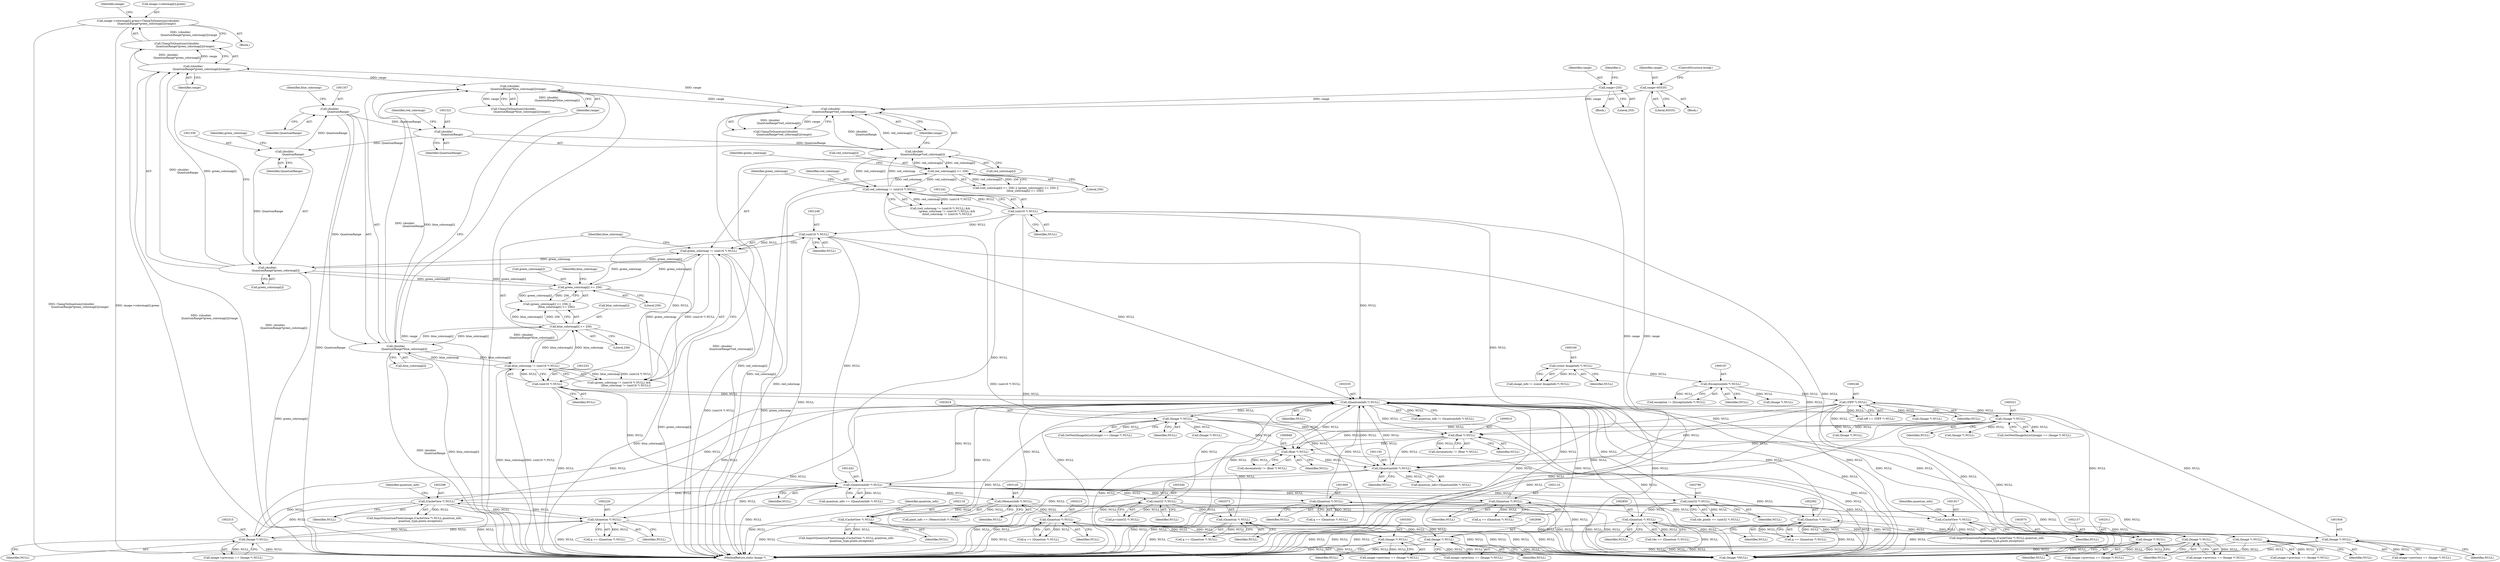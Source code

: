 digraph "0_ImageMagick_6e48aa92ff4e6e95424300ecd52a9ea453c19c60@pointer" {
"1001327" [label="(Call,image->colormap[i].green=ClampToQuantum(((double)\n                    QuantumRange*green_colormap[i])/range))"];
"1001335" [label="(Call,ClampToQuantum(((double)\n                    QuantumRange*green_colormap[i])/range))"];
"1001336" [label="(Call,((double)\n                    QuantumRange*green_colormap[i])/range)"];
"1001337" [label="(Call,(double)\n                    QuantumRange*green_colormap[i])"];
"1001338" [label="(Call,(double)\n                    QuantumRange)"];
"1001320" [label="(Call,(double)\n                    QuantumRange)"];
"1001356" [label="(Call,(double)\n                    QuantumRange)"];
"1001245" [label="(Call,green_colormap != (uint16 *) NULL)"];
"1001280" [label="(Call,green_colormap[i] >= 256)"];
"1001247" [label="(Call,(uint16 *) NULL)"];
"1001241" [label="(Call,(uint16 *) NULL)"];
"1001149" [label="(Call,(QuantumInfo *) NULL)"];
"1003334" [label="(Call,(QuantumInfo *) NULL)"];
"1003302" [label="(Call,(Image *) NULL)"];
"1003214" [label="(Call,(Quantum *) NULL)"];
"1003144" [label="(Call,(MemoryInfo *) NULL)"];
"1001431" [label="(Call,(QuantumInfo *) NULL)"];
"1001252" [label="(Call,(uint16 *) NULL)"];
"1002109" [label="(Call,(Quantum *) NULL)"];
"1002136" [label="(Call,(Image *) NULL)"];
"1002117" [label="(Call,(CacheView *) NULL)"];
"1002295" [label="(Call,(CacheView *) NULL)"];
"1002219" [label="(Call,(Quantum *) NULL)"];
"1002314" [label="(Call,(Image *) NULL)"];
"1002572" [label="(Call,(Quantum *) NULL)"];
"1002539" [label="(Call,(uint32 *) NULL)"];
"1002695" [label="(Call,(Image *) NULL)"];
"1002510" [label="(Call,(Image *) NULL)"];
"1002391" [label="(Call,(Quantum *) NULL)"];
"1002849" [label="(Call,(Quantum *) NULL)"];
"1002785" [label="(Call,(uint32 *) NULL)"];
"1003069" [label="(Call,(Image *) NULL)"];
"1001908" [label="(Call,(Quantum *) NULL)"];
"1001935" [label="(Call,(Image *) NULL)"];
"1001916" [label="(Call,(CacheView *) NULL)"];
"1000909" [label="(Call,(float *) NULL)"];
"1003418" [label="(Call,(Image *) NULL)"];
"1000320" [label="(Call,(Image *) NULL)"];
"1000245" [label="(Call,(TIFF *) NULL)"];
"1000186" [label="(Call,(ExceptionInfo *) NULL)"];
"1000159" [label="(Call,(const ImageInfo *) NULL)"];
"1000947" [label="(Call,(float *) NULL)"];
"1001318" [label="(Call,((double)\n                    QuantumRange*red_colormap[i])/range)"];
"1001319" [label="(Call,(double)\n                    QuantumRange*red_colormap[i])"];
"1001274" [label="(Call,red_colormap[i] >= 256)"];
"1001239" [label="(Call,red_colormap != (uint16 *) NULL)"];
"1001256" [label="(Call,range=255)"];
"1001291" [label="(Call,range=65535)"];
"1001354" [label="(Call,((double)\n                    QuantumRange*blue_colormap[i])/range)"];
"1001355" [label="(Call,(double)\n                    QuantumRange*blue_colormap[i])"];
"1001250" [label="(Call,blue_colormap != (uint16 *) NULL)"];
"1001285" [label="(Call,blue_colormap[i] >= 256)"];
"1001360" [label="(Identifier,blue_colormap)"];
"1003415" [label="(Call,GetNextImageInList(image) == (Image *) NULL)"];
"1002389" [label="(Call,q == (Quantum *) NULL)"];
"1001908" [label="(Call,(Quantum *) NULL)"];
"1001239" [label="(Call,red_colormap != (uint16 *) NULL)"];
"1002219" [label="(Call,(Quantum *) NULL)"];
"1001252" [label="(Call,(uint16 *) NULL)"];
"1001258" [label="(Literal,255)"];
"1001289" [label="(Literal,256)"];
"1003298" [label="(Call,image->previous == (Image *) NULL)"];
"1001291" [label="(Call,range=65535)"];
"1001354" [label="(Call,((double)\n                    QuantumRange*blue_colormap[i])/range)"];
"1002115" [label="(Call,ImportQuantumPixels(image,(CacheView *) NULL,quantum_info,\n            quantum_type,pixels,exception))"];
"1001246" [label="(Identifier,green_colormap)"];
"1001245" [label="(Call,green_colormap != (uint16 *) NULL)"];
"1001256" [label="(Call,range=255)"];
"1002510" [label="(Call,(Image *) NULL)"];
"1001286" [label="(Call,blue_colormap[i])"];
"1001250" [label="(Call,blue_colormap != (uint16 *) NULL)"];
"1001149" [label="(Call,(QuantumInfo *) NULL)"];
"1001293" [label="(Literal,65535)"];
"1001336" [label="(Call,((double)\n                    QuantumRange*green_colormap[i])/range)"];
"1002111" [label="(Identifier,NULL)"];
"1001910" [label="(Identifier,NULL)"];
"1001147" [label="(Call,quantum_info=(QuantumInfo *) NULL)"];
"1001342" [label="(Identifier,green_colormap)"];
"1002572" [label="(Call,(Quantum *) NULL)"];
"1001274" [label="(Call,red_colormap[i] >= 256)"];
"1002574" [label="(Identifier,NULL)"];
"1002217" [label="(Call,q == (Quantum *) NULL)"];
"1001429" [label="(Call,quantum_info == (QuantumInfo *) NULL)"];
"1001273" [label="(Call,(red_colormap[i] >= 256) || (green_colormap[i] >= 256) ||\n                      (blue_colormap[i] >= 256))"];
"1000188" [label="(Identifier,NULL)"];
"1001247" [label="(Call,(uint16 *) NULL)"];
"1002132" [label="(Call,image->previous == (Image *) NULL)"];
"1000322" [label="(Identifier,NULL)"];
"1001255" [label="(Block,)"];
"1001323" [label="(Call,red_colormap[i])"];
"1003065" [label="(Call,image->previous == (Image *) NULL)"];
"1001287" [label="(Identifier,blue_colormap)"];
"1001935" [label="(Call,(Image *) NULL)"];
"1001433" [label="(Identifier,NULL)"];
"1001318" [label="(Call,((double)\n                    QuantumRange*red_colormap[i])/range)"];
"1001337" [label="(Call,(double)\n                    QuantumRange*green_colormap[i])"];
"1001341" [label="(Call,green_colormap[i])"];
"1002512" [label="(Identifier,NULL)"];
"1001326" [label="(Identifier,range)"];
"1003420" [label="(Identifier,NULL)"];
"1001338" [label="(Call,(double)\n                    QuantumRange)"];
"1001344" [label="(Identifier,range)"];
"1001358" [label="(Identifier,QuantumRange)"];
"1000159" [label="(Call,(const ImageInfo *) NULL)"];
"1001249" [label="(Identifier,NULL)"];
"1001280" [label="(Call,green_colormap[i] >= 256)"];
"1001916" [label="(Call,(CacheView *) NULL)"];
"1002391" [label="(Call,(Quantum *) NULL)"];
"1000217" [label="(Call,(Image *) NULL)"];
"1002221" [label="(Identifier,NULL)"];
"1000909" [label="(Call,(float *) NULL)"];
"1000157" [label="(Call,image_info != (const ImageInfo *) NULL)"];
"1002851" [label="(Identifier,NULL)"];
"1002295" [label="(Call,(CacheView *) NULL)"];
"1001914" [label="(Call,ImportQuantumPixels(image,(CacheView *) NULL,quantum_info,\n            quantum_type,pixels,exception))"];
"1000245" [label="(Call,(TIFF *) NULL)"];
"1001238" [label="(Call,(red_colormap != (uint16 *) NULL) &&\n                (green_colormap != (uint16 *) NULL) &&\n                (blue_colormap != (uint16 *) NULL))"];
"1003481" [label="(Call,(Image *)NULL)"];
"1003144" [label="(Call,(MemoryInfo *) NULL)"];
"1000945" [label="(Call,chromaticity != (float *) NULL)"];
"1002316" [label="(Identifier,NULL)"];
"1003487" [label="(MethodReturn,static Image *)"];
"1003302" [label="(Call,(Image *) NULL)"];
"1003216" [label="(Identifier,NULL)"];
"1000907" [label="(Call,chromaticity != (float *) NULL)"];
"1002136" [label="(Call,(Image *) NULL)"];
"1001919" [label="(Identifier,quantum_info)"];
"1001349" [label="(Identifier,image)"];
"1002107" [label="(Call,q == (Quantum *) NULL)"];
"1000161" [label="(Identifier,NULL)"];
"1001317" [label="(Call,ClampToQuantum(((double)\n                    QuantumRange*red_colormap[i])/range))"];
"1001261" [label="(Identifier,i)"];
"1001284" [label="(Literal,256)"];
"1003214" [label="(Call,(Quantum *) NULL)"];
"1000254" [label="(Call,(Image *) NULL)"];
"1001322" [label="(Identifier,QuantumRange)"];
"1001151" [label="(Identifier,NULL)"];
"1001431" [label="(Call,(QuantumInfo *) NULL)"];
"1002849" [label="(Call,(Quantum *) NULL)"];
"1003071" [label="(Identifier,NULL)"];
"1001278" [label="(Literal,256)"];
"1000186" [label="(Call,(ExceptionInfo *) NULL)"];
"1000184" [label="(Call,exception != (ExceptionInfo *) NULL)"];
"1000309" [label="(Call,(Image *) NULL)"];
"1001327" [label="(Call,image->colormap[i].green=ClampToQuantum(((double)\n                    QuantumRange*green_colormap[i])/range))"];
"1001282" [label="(Identifier,green_colormap)"];
"1001294" [label="(ControlStructure,break;)"];
"1002120" [label="(Identifier,quantum_info)"];
"1001362" [label="(Identifier,range)"];
"1000949" [label="(Identifier,NULL)"];
"1001906" [label="(Call,q == (Quantum *) NULL)"];
"1002117" [label="(Call,(CacheView *) NULL)"];
"1001353" [label="(Call,ClampToQuantum(((double)\n                    QuantumRange*blue_colormap[i])/range))"];
"1002314" [label="(Call,(Image *) NULL)"];
"1003069" [label="(Call,(Image *) NULL)"];
"1001937" [label="(Identifier,NULL)"];
"1003304" [label="(Identifier,NULL)"];
"1001279" [label="(Call,(green_colormap[i] >= 256) ||\n                      (blue_colormap[i] >= 256))"];
"1001340" [label="(Identifier,QuantumRange)"];
"1002539" [label="(Call,(uint32 *) NULL)"];
"1002310" [label="(Call,image->previous == (Image *) NULL)"];
"1002785" [label="(Call,(uint32 *) NULL)"];
"1001254" [label="(Identifier,NULL)"];
"1002506" [label="(Call,image->previous == (Image *) NULL)"];
"1001931" [label="(Call,image->previous == (Image *) NULL)"];
"1001319" [label="(Call,(double)\n                    QuantumRange*red_colormap[i])"];
"1002783" [label="(Call,tile_pixels == (uint32 *) NULL)"];
"1002119" [label="(Identifier,NULL)"];
"1001281" [label="(Call,green_colormap[i])"];
"1000320" [label="(Call,(Image *) NULL)"];
"1003142" [label="(Call,pixel_info == (MemoryInfo *) NULL)"];
"1001355" [label="(Call,(double)\n                    QuantumRange*blue_colormap[i])"];
"1001240" [label="(Identifier,red_colormap)"];
"1001275" [label="(Call,red_colormap[i])"];
"1001243" [label="(Identifier,NULL)"];
"1001328" [label="(Call,image->colormap[i].green)"];
"1003334" [label="(Call,(QuantumInfo *) NULL)"];
"1002109" [label="(Call,(Quantum *) NULL)"];
"1001320" [label="(Call,(double)\n                    QuantumRange)"];
"1003336" [label="(Identifier,NULL)"];
"1002297" [label="(Identifier,NULL)"];
"1002537" [label="(Call,p=(uint32 *) NULL)"];
"1002541" [label="(Identifier,NULL)"];
"1002697" [label="(Identifier,NULL)"];
"1001918" [label="(Identifier,NULL)"];
"1000247" [label="(Identifier,NULL)"];
"1001257" [label="(Identifier,range)"];
"1002847" [label="(Call,tile == (Quantum *) NULL)"];
"1001285" [label="(Call,blue_colormap[i] >= 256)"];
"1000911" [label="(Identifier,NULL)"];
"1002298" [label="(Identifier,quantum_info)"];
"1003332" [label="(Call,quantum_info != (QuantumInfo *) NULL)"];
"1003212" [label="(Call,q == (Quantum *) NULL)"];
"1002691" [label="(Call,image->previous == (Image *) NULL)"];
"1001290" [label="(Block,)"];
"1001251" [label="(Identifier,blue_colormap)"];
"1002293" [label="(Call,ImportQuantumPixels(image,(CacheView *) NULL,quantum_info,\n              quantum_type,pixels,exception))"];
"1003418" [label="(Call,(Image *) NULL)"];
"1000947" [label="(Call,(float *) NULL)"];
"1003427" [label="(Call,(Image *) NULL)"];
"1001324" [label="(Identifier,red_colormap)"];
"1001244" [label="(Call,(green_colormap != (uint16 *) NULL) &&\n                (blue_colormap != (uint16 *) NULL))"];
"1002138" [label="(Identifier,NULL)"];
"1000331" [label="(Call,(Image *) NULL)"];
"1001359" [label="(Call,blue_colormap[i])"];
"1002393" [label="(Identifier,NULL)"];
"1001241" [label="(Call,(uint16 *) NULL)"];
"1002695" [label="(Call,(Image *) NULL)"];
"1000243" [label="(Call,tiff == (TIFF *) NULL)"];
"1001356" [label="(Call,(double)\n                    QuantumRange)"];
"1001308" [label="(Block,)"];
"1000317" [label="(Call,GetNextImageInList(image) == (Image *) NULL)"];
"1001292" [label="(Identifier,range)"];
"1003146" [label="(Identifier,NULL)"];
"1001335" [label="(Call,ClampToQuantum(((double)\n                    QuantumRange*green_colormap[i])/range))"];
"1002570" [label="(Call,q == (Quantum *) NULL)"];
"1002787" [label="(Identifier,NULL)"];
"1001327" -> "1001308"  [label="AST: "];
"1001327" -> "1001335"  [label="CFG: "];
"1001328" -> "1001327"  [label="AST: "];
"1001335" -> "1001327"  [label="AST: "];
"1001349" -> "1001327"  [label="CFG: "];
"1001327" -> "1003487"  [label="DDG: ClampToQuantum(((double)\n                    QuantumRange*green_colormap[i])/range)"];
"1001327" -> "1003487"  [label="DDG: image->colormap[i].green"];
"1001335" -> "1001327"  [label="DDG: ((double)\n                    QuantumRange*green_colormap[i])/range"];
"1001335" -> "1001336"  [label="CFG: "];
"1001336" -> "1001335"  [label="AST: "];
"1001335" -> "1003487"  [label="DDG: ((double)\n                    QuantumRange*green_colormap[i])/range"];
"1001336" -> "1001335"  [label="DDG: (double)\n                    QuantumRange*green_colormap[i]"];
"1001336" -> "1001335"  [label="DDG: range"];
"1001336" -> "1001344"  [label="CFG: "];
"1001337" -> "1001336"  [label="AST: "];
"1001344" -> "1001336"  [label="AST: "];
"1001336" -> "1003487"  [label="DDG: (double)\n                    QuantumRange*green_colormap[i]"];
"1001337" -> "1001336"  [label="DDG: (double)\n                    QuantumRange"];
"1001337" -> "1001336"  [label="DDG: green_colormap[i]"];
"1001318" -> "1001336"  [label="DDG: range"];
"1001336" -> "1001354"  [label="DDG: range"];
"1001337" -> "1001341"  [label="CFG: "];
"1001338" -> "1001337"  [label="AST: "];
"1001341" -> "1001337"  [label="AST: "];
"1001344" -> "1001337"  [label="CFG: "];
"1001337" -> "1003487"  [label="DDG: green_colormap[i]"];
"1001337" -> "1001245"  [label="DDG: green_colormap[i]"];
"1001337" -> "1001280"  [label="DDG: green_colormap[i]"];
"1001338" -> "1001337"  [label="DDG: QuantumRange"];
"1001245" -> "1001337"  [label="DDG: green_colormap"];
"1001280" -> "1001337"  [label="DDG: green_colormap[i]"];
"1001338" -> "1001340"  [label="CFG: "];
"1001339" -> "1001338"  [label="AST: "];
"1001340" -> "1001338"  [label="AST: "];
"1001342" -> "1001338"  [label="CFG: "];
"1001320" -> "1001338"  [label="DDG: QuantumRange"];
"1001338" -> "1001356"  [label="DDG: QuantumRange"];
"1001320" -> "1001319"  [label="AST: "];
"1001320" -> "1001322"  [label="CFG: "];
"1001321" -> "1001320"  [label="AST: "];
"1001322" -> "1001320"  [label="AST: "];
"1001324" -> "1001320"  [label="CFG: "];
"1001320" -> "1001319"  [label="DDG: QuantumRange"];
"1001356" -> "1001320"  [label="DDG: QuantumRange"];
"1001356" -> "1001355"  [label="AST: "];
"1001356" -> "1001358"  [label="CFG: "];
"1001357" -> "1001356"  [label="AST: "];
"1001358" -> "1001356"  [label="AST: "];
"1001360" -> "1001356"  [label="CFG: "];
"1001356" -> "1003487"  [label="DDG: QuantumRange"];
"1001356" -> "1001355"  [label="DDG: QuantumRange"];
"1001245" -> "1001244"  [label="AST: "];
"1001245" -> "1001247"  [label="CFG: "];
"1001246" -> "1001245"  [label="AST: "];
"1001247" -> "1001245"  [label="AST: "];
"1001251" -> "1001245"  [label="CFG: "];
"1001244" -> "1001245"  [label="CFG: "];
"1001245" -> "1003487"  [label="DDG: (uint16 *) NULL"];
"1001245" -> "1003487"  [label="DDG: green_colormap"];
"1001245" -> "1001244"  [label="DDG: green_colormap"];
"1001245" -> "1001244"  [label="DDG: (uint16 *) NULL"];
"1001280" -> "1001245"  [label="DDG: green_colormap[i]"];
"1001247" -> "1001245"  [label="DDG: NULL"];
"1001245" -> "1001280"  [label="DDG: green_colormap"];
"1001280" -> "1001279"  [label="AST: "];
"1001280" -> "1001284"  [label="CFG: "];
"1001281" -> "1001280"  [label="AST: "];
"1001284" -> "1001280"  [label="AST: "];
"1001287" -> "1001280"  [label="CFG: "];
"1001279" -> "1001280"  [label="CFG: "];
"1001280" -> "1003487"  [label="DDG: green_colormap[i]"];
"1001280" -> "1001279"  [label="DDG: green_colormap[i]"];
"1001280" -> "1001279"  [label="DDG: 256"];
"1001247" -> "1001249"  [label="CFG: "];
"1001248" -> "1001247"  [label="AST: "];
"1001249" -> "1001247"  [label="AST: "];
"1001247" -> "1003487"  [label="DDG: NULL"];
"1001241" -> "1001247"  [label="DDG: NULL"];
"1001247" -> "1001252"  [label="DDG: NULL"];
"1001247" -> "1001431"  [label="DDG: NULL"];
"1001247" -> "1003334"  [label="DDG: NULL"];
"1001247" -> "1003481"  [label="DDG: NULL"];
"1001241" -> "1001239"  [label="AST: "];
"1001241" -> "1001243"  [label="CFG: "];
"1001242" -> "1001241"  [label="AST: "];
"1001243" -> "1001241"  [label="AST: "];
"1001239" -> "1001241"  [label="CFG: "];
"1001241" -> "1003487"  [label="DDG: NULL"];
"1001241" -> "1001239"  [label="DDG: NULL"];
"1001149" -> "1001241"  [label="DDG: NULL"];
"1001241" -> "1001431"  [label="DDG: NULL"];
"1001241" -> "1003334"  [label="DDG: NULL"];
"1001241" -> "1003481"  [label="DDG: NULL"];
"1001149" -> "1001147"  [label="AST: "];
"1001149" -> "1001151"  [label="CFG: "];
"1001150" -> "1001149"  [label="AST: "];
"1001151" -> "1001149"  [label="AST: "];
"1001147" -> "1001149"  [label="CFG: "];
"1001149" -> "1003487"  [label="DDG: NULL"];
"1001149" -> "1001147"  [label="DDG: NULL"];
"1003334" -> "1001149"  [label="DDG: NULL"];
"1000909" -> "1001149"  [label="DDG: NULL"];
"1003418" -> "1001149"  [label="DDG: NULL"];
"1000245" -> "1001149"  [label="DDG: NULL"];
"1000320" -> "1001149"  [label="DDG: NULL"];
"1000947" -> "1001149"  [label="DDG: NULL"];
"1001149" -> "1001431"  [label="DDG: NULL"];
"1001149" -> "1003334"  [label="DDG: NULL"];
"1001149" -> "1003481"  [label="DDG: NULL"];
"1003334" -> "1003332"  [label="AST: "];
"1003334" -> "1003336"  [label="CFG: "];
"1003335" -> "1003334"  [label="AST: "];
"1003336" -> "1003334"  [label="AST: "];
"1003332" -> "1003334"  [label="CFG: "];
"1003334" -> "1003487"  [label="DDG: NULL"];
"1003334" -> "1000909"  [label="DDG: NULL"];
"1003334" -> "1000947"  [label="DDG: NULL"];
"1003334" -> "1003332"  [label="DDG: NULL"];
"1003302" -> "1003334"  [label="DDG: NULL"];
"1002109" -> "1003334"  [label="DDG: NULL"];
"1002295" -> "1003334"  [label="DDG: NULL"];
"1002572" -> "1003334"  [label="DDG: NULL"];
"1002510" -> "1003334"  [label="DDG: NULL"];
"1002136" -> "1003334"  [label="DDG: NULL"];
"1002849" -> "1003334"  [label="DDG: NULL"];
"1001908" -> "1003334"  [label="DDG: NULL"];
"1002539" -> "1003334"  [label="DDG: NULL"];
"1002695" -> "1003334"  [label="DDG: NULL"];
"1001935" -> "1003334"  [label="DDG: NULL"];
"1001431" -> "1003334"  [label="DDG: NULL"];
"1003144" -> "1003334"  [label="DDG: NULL"];
"1002391" -> "1003334"  [label="DDG: NULL"];
"1002785" -> "1003334"  [label="DDG: NULL"];
"1001916" -> "1003334"  [label="DDG: NULL"];
"1002117" -> "1003334"  [label="DDG: NULL"];
"1003214" -> "1003334"  [label="DDG: NULL"];
"1001252" -> "1003334"  [label="DDG: NULL"];
"1002219" -> "1003334"  [label="DDG: NULL"];
"1002314" -> "1003334"  [label="DDG: NULL"];
"1003069" -> "1003334"  [label="DDG: NULL"];
"1003334" -> "1003418"  [label="DDG: NULL"];
"1003334" -> "1003481"  [label="DDG: NULL"];
"1003302" -> "1003298"  [label="AST: "];
"1003302" -> "1003304"  [label="CFG: "];
"1003303" -> "1003302"  [label="AST: "];
"1003304" -> "1003302"  [label="AST: "];
"1003298" -> "1003302"  [label="CFG: "];
"1003302" -> "1003487"  [label="DDG: NULL"];
"1003302" -> "1003214"  [label="DDG: NULL"];
"1003302" -> "1003298"  [label="DDG: NULL"];
"1003214" -> "1003302"  [label="DDG: NULL"];
"1003302" -> "1003481"  [label="DDG: NULL"];
"1003214" -> "1003212"  [label="AST: "];
"1003214" -> "1003216"  [label="CFG: "];
"1003215" -> "1003214"  [label="AST: "];
"1003216" -> "1003214"  [label="AST: "];
"1003212" -> "1003214"  [label="CFG: "];
"1003214" -> "1003487"  [label="DDG: NULL"];
"1003214" -> "1003212"  [label="DDG: NULL"];
"1003144" -> "1003214"  [label="DDG: NULL"];
"1003214" -> "1003481"  [label="DDG: NULL"];
"1003144" -> "1003142"  [label="AST: "];
"1003144" -> "1003146"  [label="CFG: "];
"1003145" -> "1003144"  [label="AST: "];
"1003146" -> "1003144"  [label="AST: "];
"1003142" -> "1003144"  [label="CFG: "];
"1003144" -> "1003487"  [label="DDG: NULL"];
"1003144" -> "1003142"  [label="DDG: NULL"];
"1001431" -> "1003144"  [label="DDG: NULL"];
"1003144" -> "1003481"  [label="DDG: NULL"];
"1001431" -> "1001429"  [label="AST: "];
"1001431" -> "1001433"  [label="CFG: "];
"1001432" -> "1001431"  [label="AST: "];
"1001433" -> "1001431"  [label="AST: "];
"1001429" -> "1001431"  [label="CFG: "];
"1001431" -> "1003487"  [label="DDG: NULL"];
"1001431" -> "1001429"  [label="DDG: NULL"];
"1001252" -> "1001431"  [label="DDG: NULL"];
"1001431" -> "1001908"  [label="DDG: NULL"];
"1001431" -> "1002109"  [label="DDG: NULL"];
"1001431" -> "1002219"  [label="DDG: NULL"];
"1001431" -> "1002295"  [label="DDG: NULL"];
"1001431" -> "1002314"  [label="DDG: NULL"];
"1001431" -> "1002391"  [label="DDG: NULL"];
"1001431" -> "1002539"  [label="DDG: NULL"];
"1001431" -> "1002785"  [label="DDG: NULL"];
"1001431" -> "1003481"  [label="DDG: NULL"];
"1001252" -> "1001250"  [label="AST: "];
"1001252" -> "1001254"  [label="CFG: "];
"1001253" -> "1001252"  [label="AST: "];
"1001254" -> "1001252"  [label="AST: "];
"1001250" -> "1001252"  [label="CFG: "];
"1001252" -> "1003487"  [label="DDG: NULL"];
"1001252" -> "1001250"  [label="DDG: NULL"];
"1001252" -> "1003481"  [label="DDG: NULL"];
"1002109" -> "1002107"  [label="AST: "];
"1002109" -> "1002111"  [label="CFG: "];
"1002110" -> "1002109"  [label="AST: "];
"1002111" -> "1002109"  [label="AST: "];
"1002107" -> "1002109"  [label="CFG: "];
"1002109" -> "1003487"  [label="DDG: NULL"];
"1002109" -> "1002107"  [label="DDG: NULL"];
"1002136" -> "1002109"  [label="DDG: NULL"];
"1002109" -> "1002117"  [label="DDG: NULL"];
"1002109" -> "1003481"  [label="DDG: NULL"];
"1002136" -> "1002132"  [label="AST: "];
"1002136" -> "1002138"  [label="CFG: "];
"1002137" -> "1002136"  [label="AST: "];
"1002138" -> "1002136"  [label="AST: "];
"1002132" -> "1002136"  [label="CFG: "];
"1002136" -> "1003487"  [label="DDG: NULL"];
"1002136" -> "1002132"  [label="DDG: NULL"];
"1002117" -> "1002136"  [label="DDG: NULL"];
"1002136" -> "1003481"  [label="DDG: NULL"];
"1002117" -> "1002115"  [label="AST: "];
"1002117" -> "1002119"  [label="CFG: "];
"1002118" -> "1002117"  [label="AST: "];
"1002119" -> "1002117"  [label="AST: "];
"1002120" -> "1002117"  [label="CFG: "];
"1002117" -> "1003487"  [label="DDG: NULL"];
"1002117" -> "1002115"  [label="DDG: NULL"];
"1002117" -> "1003481"  [label="DDG: NULL"];
"1002295" -> "1002293"  [label="AST: "];
"1002295" -> "1002297"  [label="CFG: "];
"1002296" -> "1002295"  [label="AST: "];
"1002297" -> "1002295"  [label="AST: "];
"1002298" -> "1002295"  [label="CFG: "];
"1002295" -> "1003487"  [label="DDG: NULL"];
"1002295" -> "1002219"  [label="DDG: NULL"];
"1002295" -> "1002293"  [label="DDG: NULL"];
"1002219" -> "1002295"  [label="DDG: NULL"];
"1002295" -> "1002314"  [label="DDG: NULL"];
"1002295" -> "1003481"  [label="DDG: NULL"];
"1002219" -> "1002217"  [label="AST: "];
"1002219" -> "1002221"  [label="CFG: "];
"1002220" -> "1002219"  [label="AST: "];
"1002221" -> "1002219"  [label="AST: "];
"1002217" -> "1002219"  [label="CFG: "];
"1002219" -> "1003487"  [label="DDG: NULL"];
"1002219" -> "1002217"  [label="DDG: NULL"];
"1002314" -> "1002219"  [label="DDG: NULL"];
"1002219" -> "1002314"  [label="DDG: NULL"];
"1002219" -> "1003481"  [label="DDG: NULL"];
"1002314" -> "1002310"  [label="AST: "];
"1002314" -> "1002316"  [label="CFG: "];
"1002315" -> "1002314"  [label="AST: "];
"1002316" -> "1002314"  [label="AST: "];
"1002310" -> "1002314"  [label="CFG: "];
"1002314" -> "1003487"  [label="DDG: NULL"];
"1002314" -> "1002310"  [label="DDG: NULL"];
"1002314" -> "1003481"  [label="DDG: NULL"];
"1002572" -> "1002570"  [label="AST: "];
"1002572" -> "1002574"  [label="CFG: "];
"1002573" -> "1002572"  [label="AST: "];
"1002574" -> "1002572"  [label="AST: "];
"1002570" -> "1002572"  [label="CFG: "];
"1002572" -> "1003487"  [label="DDG: NULL"];
"1002572" -> "1002570"  [label="DDG: NULL"];
"1002539" -> "1002572"  [label="DDG: NULL"];
"1002695" -> "1002572"  [label="DDG: NULL"];
"1002572" -> "1002695"  [label="DDG: NULL"];
"1002572" -> "1003481"  [label="DDG: NULL"];
"1002539" -> "1002537"  [label="AST: "];
"1002539" -> "1002541"  [label="CFG: "];
"1002540" -> "1002539"  [label="AST: "];
"1002541" -> "1002539"  [label="AST: "];
"1002537" -> "1002539"  [label="CFG: "];
"1002539" -> "1003487"  [label="DDG: NULL"];
"1002539" -> "1002537"  [label="DDG: NULL"];
"1002539" -> "1003481"  [label="DDG: NULL"];
"1002695" -> "1002691"  [label="AST: "];
"1002695" -> "1002697"  [label="CFG: "];
"1002696" -> "1002695"  [label="AST: "];
"1002697" -> "1002695"  [label="AST: "];
"1002691" -> "1002695"  [label="CFG: "];
"1002695" -> "1003487"  [label="DDG: NULL"];
"1002695" -> "1002691"  [label="DDG: NULL"];
"1002695" -> "1003481"  [label="DDG: NULL"];
"1002510" -> "1002506"  [label="AST: "];
"1002510" -> "1002512"  [label="CFG: "];
"1002511" -> "1002510"  [label="AST: "];
"1002512" -> "1002510"  [label="AST: "];
"1002506" -> "1002510"  [label="CFG: "];
"1002510" -> "1003487"  [label="DDG: NULL"];
"1002510" -> "1002391"  [label="DDG: NULL"];
"1002510" -> "1002506"  [label="DDG: NULL"];
"1002391" -> "1002510"  [label="DDG: NULL"];
"1002510" -> "1003481"  [label="DDG: NULL"];
"1002391" -> "1002389"  [label="AST: "];
"1002391" -> "1002393"  [label="CFG: "];
"1002392" -> "1002391"  [label="AST: "];
"1002393" -> "1002391"  [label="AST: "];
"1002389" -> "1002391"  [label="CFG: "];
"1002391" -> "1003487"  [label="DDG: NULL"];
"1002391" -> "1002389"  [label="DDG: NULL"];
"1002391" -> "1003481"  [label="DDG: NULL"];
"1002849" -> "1002847"  [label="AST: "];
"1002849" -> "1002851"  [label="CFG: "];
"1002850" -> "1002849"  [label="AST: "];
"1002851" -> "1002849"  [label="AST: "];
"1002847" -> "1002849"  [label="CFG: "];
"1002849" -> "1003487"  [label="DDG: NULL"];
"1002849" -> "1002847"  [label="DDG: NULL"];
"1002785" -> "1002849"  [label="DDG: NULL"];
"1003069" -> "1002849"  [label="DDG: NULL"];
"1002849" -> "1003069"  [label="DDG: NULL"];
"1002849" -> "1003481"  [label="DDG: NULL"];
"1002785" -> "1002783"  [label="AST: "];
"1002785" -> "1002787"  [label="CFG: "];
"1002786" -> "1002785"  [label="AST: "];
"1002787" -> "1002785"  [label="AST: "];
"1002783" -> "1002785"  [label="CFG: "];
"1002785" -> "1003487"  [label="DDG: NULL"];
"1002785" -> "1002783"  [label="DDG: NULL"];
"1002785" -> "1003481"  [label="DDG: NULL"];
"1003069" -> "1003065"  [label="AST: "];
"1003069" -> "1003071"  [label="CFG: "];
"1003070" -> "1003069"  [label="AST: "];
"1003071" -> "1003069"  [label="AST: "];
"1003065" -> "1003069"  [label="CFG: "];
"1003069" -> "1003487"  [label="DDG: NULL"];
"1003069" -> "1003065"  [label="DDG: NULL"];
"1003069" -> "1003481"  [label="DDG: NULL"];
"1001908" -> "1001906"  [label="AST: "];
"1001908" -> "1001910"  [label="CFG: "];
"1001909" -> "1001908"  [label="AST: "];
"1001910" -> "1001908"  [label="AST: "];
"1001906" -> "1001908"  [label="CFG: "];
"1001908" -> "1003487"  [label="DDG: NULL"];
"1001908" -> "1001906"  [label="DDG: NULL"];
"1001935" -> "1001908"  [label="DDG: NULL"];
"1001908" -> "1001916"  [label="DDG: NULL"];
"1001908" -> "1003481"  [label="DDG: NULL"];
"1001935" -> "1001931"  [label="AST: "];
"1001935" -> "1001937"  [label="CFG: "];
"1001936" -> "1001935"  [label="AST: "];
"1001937" -> "1001935"  [label="AST: "];
"1001931" -> "1001935"  [label="CFG: "];
"1001935" -> "1003487"  [label="DDG: NULL"];
"1001935" -> "1001931"  [label="DDG: NULL"];
"1001916" -> "1001935"  [label="DDG: NULL"];
"1001935" -> "1003481"  [label="DDG: NULL"];
"1001916" -> "1001914"  [label="AST: "];
"1001916" -> "1001918"  [label="CFG: "];
"1001917" -> "1001916"  [label="AST: "];
"1001918" -> "1001916"  [label="AST: "];
"1001919" -> "1001916"  [label="CFG: "];
"1001916" -> "1003487"  [label="DDG: NULL"];
"1001916" -> "1001914"  [label="DDG: NULL"];
"1001916" -> "1003481"  [label="DDG: NULL"];
"1000909" -> "1000907"  [label="AST: "];
"1000909" -> "1000911"  [label="CFG: "];
"1000910" -> "1000909"  [label="AST: "];
"1000911" -> "1000909"  [label="AST: "];
"1000907" -> "1000909"  [label="CFG: "];
"1000909" -> "1003487"  [label="DDG: NULL"];
"1000909" -> "1000907"  [label="DDG: NULL"];
"1003418" -> "1000909"  [label="DDG: NULL"];
"1000320" -> "1000909"  [label="DDG: NULL"];
"1000245" -> "1000909"  [label="DDG: NULL"];
"1000909" -> "1000947"  [label="DDG: NULL"];
"1000909" -> "1003481"  [label="DDG: NULL"];
"1003418" -> "1003415"  [label="AST: "];
"1003418" -> "1003420"  [label="CFG: "];
"1003419" -> "1003418"  [label="AST: "];
"1003420" -> "1003418"  [label="AST: "];
"1003415" -> "1003418"  [label="CFG: "];
"1003418" -> "1003487"  [label="DDG: NULL"];
"1003418" -> "1000947"  [label="DDG: NULL"];
"1003418" -> "1003415"  [label="DDG: NULL"];
"1003418" -> "1003427"  [label="DDG: NULL"];
"1003418" -> "1003481"  [label="DDG: NULL"];
"1000320" -> "1000317"  [label="AST: "];
"1000320" -> "1000322"  [label="CFG: "];
"1000321" -> "1000320"  [label="AST: "];
"1000322" -> "1000320"  [label="AST: "];
"1000317" -> "1000320"  [label="CFG: "];
"1000320" -> "1003487"  [label="DDG: NULL"];
"1000320" -> "1000309"  [label="DDG: NULL"];
"1000320" -> "1000317"  [label="DDG: NULL"];
"1000245" -> "1000320"  [label="DDG: NULL"];
"1000320" -> "1000331"  [label="DDG: NULL"];
"1000320" -> "1000947"  [label="DDG: NULL"];
"1000320" -> "1003481"  [label="DDG: NULL"];
"1000245" -> "1000243"  [label="AST: "];
"1000245" -> "1000247"  [label="CFG: "];
"1000246" -> "1000245"  [label="AST: "];
"1000247" -> "1000245"  [label="AST: "];
"1000243" -> "1000245"  [label="CFG: "];
"1000245" -> "1003487"  [label="DDG: NULL"];
"1000245" -> "1000243"  [label="DDG: NULL"];
"1000186" -> "1000245"  [label="DDG: NULL"];
"1000245" -> "1000254"  [label="DDG: NULL"];
"1000245" -> "1000309"  [label="DDG: NULL"];
"1000245" -> "1000947"  [label="DDG: NULL"];
"1000245" -> "1003481"  [label="DDG: NULL"];
"1000186" -> "1000184"  [label="AST: "];
"1000186" -> "1000188"  [label="CFG: "];
"1000187" -> "1000186"  [label="AST: "];
"1000188" -> "1000186"  [label="AST: "];
"1000184" -> "1000186"  [label="CFG: "];
"1000186" -> "1000184"  [label="DDG: NULL"];
"1000159" -> "1000186"  [label="DDG: NULL"];
"1000186" -> "1000217"  [label="DDG: NULL"];
"1000159" -> "1000157"  [label="AST: "];
"1000159" -> "1000161"  [label="CFG: "];
"1000160" -> "1000159"  [label="AST: "];
"1000161" -> "1000159"  [label="AST: "];
"1000157" -> "1000159"  [label="CFG: "];
"1000159" -> "1000157"  [label="DDG: NULL"];
"1000947" -> "1000945"  [label="AST: "];
"1000947" -> "1000949"  [label="CFG: "];
"1000948" -> "1000947"  [label="AST: "];
"1000949" -> "1000947"  [label="AST: "];
"1000945" -> "1000947"  [label="CFG: "];
"1000947" -> "1003487"  [label="DDG: NULL"];
"1000947" -> "1000945"  [label="DDG: NULL"];
"1000947" -> "1003481"  [label="DDG: NULL"];
"1001318" -> "1001317"  [label="AST: "];
"1001318" -> "1001326"  [label="CFG: "];
"1001319" -> "1001318"  [label="AST: "];
"1001326" -> "1001318"  [label="AST: "];
"1001317" -> "1001318"  [label="CFG: "];
"1001318" -> "1003487"  [label="DDG: (double)\n                    QuantumRange*red_colormap[i]"];
"1001318" -> "1001317"  [label="DDG: (double)\n                    QuantumRange*red_colormap[i]"];
"1001318" -> "1001317"  [label="DDG: range"];
"1001319" -> "1001318"  [label="DDG: (double)\n                    QuantumRange"];
"1001319" -> "1001318"  [label="DDG: red_colormap[i]"];
"1001256" -> "1001318"  [label="DDG: range"];
"1001291" -> "1001318"  [label="DDG: range"];
"1001354" -> "1001318"  [label="DDG: range"];
"1001319" -> "1001323"  [label="CFG: "];
"1001323" -> "1001319"  [label="AST: "];
"1001326" -> "1001319"  [label="CFG: "];
"1001319" -> "1003487"  [label="DDG: red_colormap[i]"];
"1001319" -> "1001239"  [label="DDG: red_colormap[i]"];
"1001319" -> "1001274"  [label="DDG: red_colormap[i]"];
"1001274" -> "1001319"  [label="DDG: red_colormap[i]"];
"1001239" -> "1001319"  [label="DDG: red_colormap"];
"1001274" -> "1001273"  [label="AST: "];
"1001274" -> "1001278"  [label="CFG: "];
"1001275" -> "1001274"  [label="AST: "];
"1001278" -> "1001274"  [label="AST: "];
"1001282" -> "1001274"  [label="CFG: "];
"1001273" -> "1001274"  [label="CFG: "];
"1001274" -> "1003487"  [label="DDG: red_colormap[i]"];
"1001274" -> "1001239"  [label="DDG: red_colormap[i]"];
"1001274" -> "1001273"  [label="DDG: red_colormap[i]"];
"1001274" -> "1001273"  [label="DDG: 256"];
"1001239" -> "1001274"  [label="DDG: red_colormap"];
"1001239" -> "1001238"  [label="AST: "];
"1001240" -> "1001239"  [label="AST: "];
"1001246" -> "1001239"  [label="CFG: "];
"1001238" -> "1001239"  [label="CFG: "];
"1001239" -> "1003487"  [label="DDG: (uint16 *) NULL"];
"1001239" -> "1003487"  [label="DDG: red_colormap"];
"1001239" -> "1001238"  [label="DDG: red_colormap"];
"1001239" -> "1001238"  [label="DDG: (uint16 *) NULL"];
"1001256" -> "1001255"  [label="AST: "];
"1001256" -> "1001258"  [label="CFG: "];
"1001257" -> "1001256"  [label="AST: "];
"1001258" -> "1001256"  [label="AST: "];
"1001261" -> "1001256"  [label="CFG: "];
"1001256" -> "1003487"  [label="DDG: range"];
"1001291" -> "1001290"  [label="AST: "];
"1001291" -> "1001293"  [label="CFG: "];
"1001292" -> "1001291"  [label="AST: "];
"1001293" -> "1001291"  [label="AST: "];
"1001294" -> "1001291"  [label="CFG: "];
"1001291" -> "1003487"  [label="DDG: range"];
"1001354" -> "1001353"  [label="AST: "];
"1001354" -> "1001362"  [label="CFG: "];
"1001355" -> "1001354"  [label="AST: "];
"1001362" -> "1001354"  [label="AST: "];
"1001353" -> "1001354"  [label="CFG: "];
"1001354" -> "1003487"  [label="DDG: (double)\n                    QuantumRange*blue_colormap[i]"];
"1001354" -> "1003487"  [label="DDG: range"];
"1001354" -> "1001353"  [label="DDG: (double)\n                    QuantumRange*blue_colormap[i]"];
"1001354" -> "1001353"  [label="DDG: range"];
"1001355" -> "1001354"  [label="DDG: (double)\n                    QuantumRange"];
"1001355" -> "1001354"  [label="DDG: blue_colormap[i]"];
"1001355" -> "1001359"  [label="CFG: "];
"1001359" -> "1001355"  [label="AST: "];
"1001362" -> "1001355"  [label="CFG: "];
"1001355" -> "1003487"  [label="DDG: blue_colormap[i]"];
"1001355" -> "1003487"  [label="DDG: (double)\n                    QuantumRange"];
"1001355" -> "1001250"  [label="DDG: blue_colormap[i]"];
"1001355" -> "1001285"  [label="DDG: blue_colormap[i]"];
"1001250" -> "1001355"  [label="DDG: blue_colormap"];
"1001285" -> "1001355"  [label="DDG: blue_colormap[i]"];
"1001250" -> "1001244"  [label="AST: "];
"1001251" -> "1001250"  [label="AST: "];
"1001244" -> "1001250"  [label="CFG: "];
"1001250" -> "1003487"  [label="DDG: blue_colormap"];
"1001250" -> "1003487"  [label="DDG: (uint16 *) NULL"];
"1001250" -> "1001244"  [label="DDG: blue_colormap"];
"1001250" -> "1001244"  [label="DDG: (uint16 *) NULL"];
"1001285" -> "1001250"  [label="DDG: blue_colormap[i]"];
"1001250" -> "1001285"  [label="DDG: blue_colormap"];
"1001285" -> "1001279"  [label="AST: "];
"1001285" -> "1001289"  [label="CFG: "];
"1001286" -> "1001285"  [label="AST: "];
"1001289" -> "1001285"  [label="AST: "];
"1001279" -> "1001285"  [label="CFG: "];
"1001285" -> "1003487"  [label="DDG: blue_colormap[i]"];
"1001285" -> "1001279"  [label="DDG: blue_colormap[i]"];
"1001285" -> "1001279"  [label="DDG: 256"];
}
